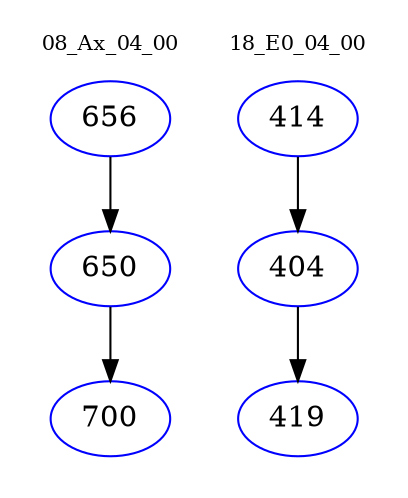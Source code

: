 digraph{
subgraph cluster_0 {
color = white
label = "08_Ax_04_00";
fontsize=10;
T0_656 [label="656", color="blue"]
T0_656 -> T0_650 [color="black"]
T0_650 [label="650", color="blue"]
T0_650 -> T0_700 [color="black"]
T0_700 [label="700", color="blue"]
}
subgraph cluster_1 {
color = white
label = "18_E0_04_00";
fontsize=10;
T1_414 [label="414", color="blue"]
T1_414 -> T1_404 [color="black"]
T1_404 [label="404", color="blue"]
T1_404 -> T1_419 [color="black"]
T1_419 [label="419", color="blue"]
}
}
